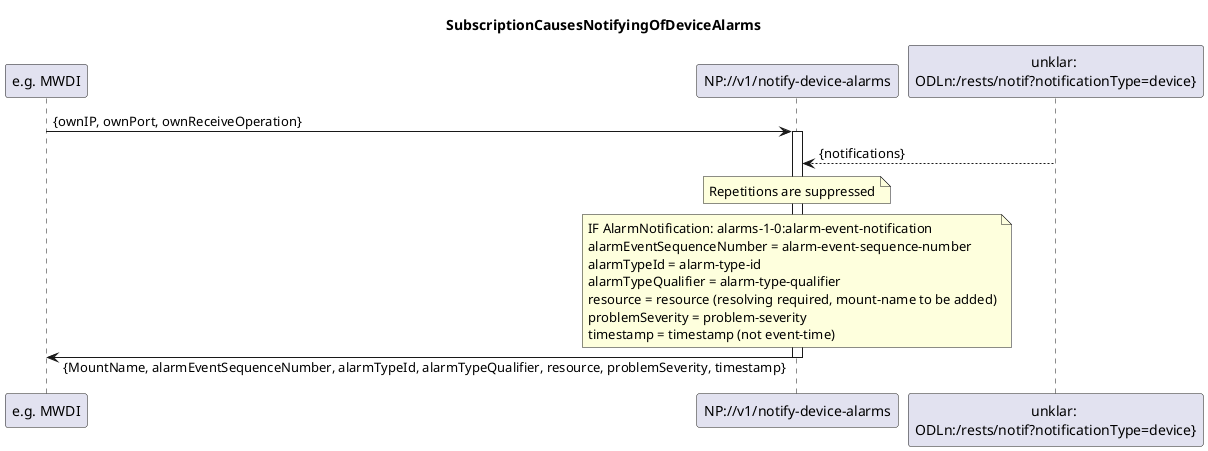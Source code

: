 @startuml is020_NotifyingOfDeviceAlarms
skinparam responseMessageBelowArrow true

title SubscriptionCausesNotifyingOfDeviceAlarms

participant "e.g. MWDI" as Subscriber
participant "NP://v1/notify-device-alarms" as NP_notifyAlarms
participant "unklar: \nODLn:/rests/notif?notificationType=device}" as Device

Subscriber -> NP_notifyAlarms: {ownIP, ownPort, ownReceiveOperation}
activate NP_notifyAlarms

Device --> NP_notifyAlarms: {notifications}

note over NP_notifyAlarms
Repetitions are suppressed
end note

note over NP_notifyAlarms
IF AlarmNotification: alarms-1-0:alarm-event-notification
alarmEventSequenceNumber = alarm-event-sequence-number
alarmTypeId = alarm-type-id
alarmTypeQualifier = alarm-type-qualifier
resource = resource (resolving required, mount-name to be added)
problemSeverity = problem-severity
timestamp = timestamp (not event-time)
end note

Subscriber <- NP_notifyAlarms: {MountName, alarmEventSequenceNumber, alarmTypeId, alarmTypeQualifier, resource, problemSeverity, timestamp}

deactivate NP_notifyAlarms

@enduml
